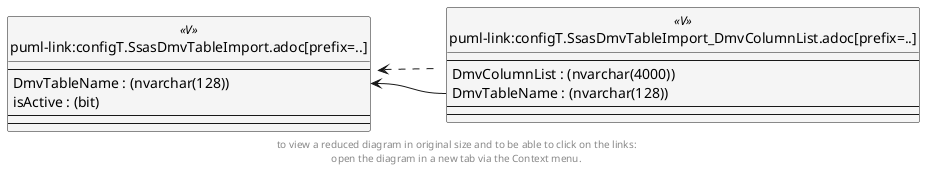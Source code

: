 @startuml
left to right direction
'top to bottom direction
hide circle
'avoide "." issues:
set namespaceSeparator none


skinparam class {
  BackgroundColor White
  BackgroundColor<<FN>> Yellow
  BackgroundColor<<FS>> Yellow
  BackgroundColor<<FT>> LightGray
  BackgroundColor<<IF>> Yellow
  BackgroundColor<<IS>> Yellow
  BackgroundColor<<P>> Aqua
  BackgroundColor<<PC>> Aqua
  BackgroundColor<<SN>> Yellow
  BackgroundColor<<SO>> SlateBlue
  BackgroundColor<<TF>> LightGray
  BackgroundColor<<TR>> Tomato
  BackgroundColor<<U>> White
  BackgroundColor<<V>> WhiteSmoke
  BackgroundColor<<X>> Aqua
}


entity "puml-link:configT.SsasDmvTableImport.adoc[prefix=..]" as configT.SsasDmvTableImport << V >> {
  --
  DmvTableName : (nvarchar(128))
  isActive : (bit)
  --
  --
}

entity "puml-link:configT.SsasDmvTableImport_DmvColumnList.adoc[prefix=..]" as configT.SsasDmvTableImport_DmvColumnList << V >> {
  --
  DmvColumnList : (nvarchar(4000))
  DmvTableName : (nvarchar(128))
  --
  --
}

configT.SsasDmvTableImport <.. configT.SsasDmvTableImport_DmvColumnList
configT.SsasDmvTableImport::DmvTableName <-- configT.SsasDmvTableImport_DmvColumnList::DmvTableName
footer
to view a reduced diagram in original size and to be able to click on the links:
open the diagram in a new tab via the Context menu.
end footer

@enduml

